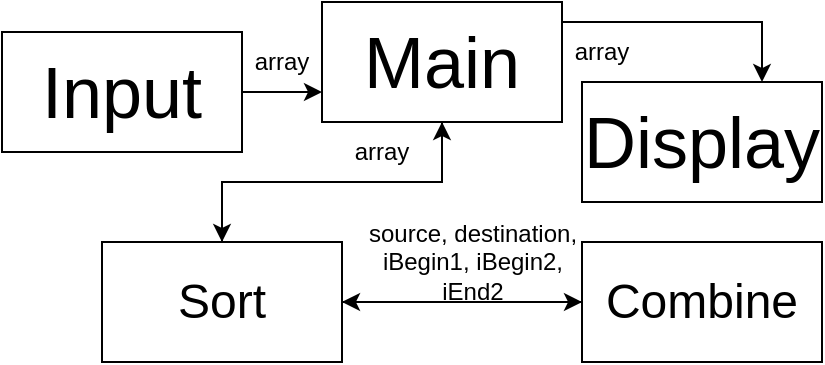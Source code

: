 <mxfile version="22.0.8" type="device">
  <diagram name="Page-1" id="xmxRPIP0L_uw-VZl5J0k">
    <mxGraphModel dx="2241" dy="1066" grid="1" gridSize="10" guides="1" tooltips="1" connect="1" arrows="1" fold="1" page="1" pageScale="1" pageWidth="850" pageHeight="1100" math="0" shadow="0">
      <root>
        <mxCell id="0" />
        <mxCell id="1" parent="0" />
        <mxCell id="1ZcIljTKb-19BykYpcTP-7" value="" style="edgeStyle=orthogonalEdgeStyle;rounded=0;orthogonalLoop=1;jettySize=auto;html=1;" parent="1" source="1ZcIljTKb-19BykYpcTP-1" target="1ZcIljTKb-19BykYpcTP-6" edge="1">
          <mxGeometry relative="1" as="geometry">
            <Array as="points">
              <mxPoint x="580" y="50" />
            </Array>
          </mxGeometry>
        </mxCell>
        <mxCell id="1ZcIljTKb-19BykYpcTP-9" style="edgeStyle=orthogonalEdgeStyle;rounded=0;orthogonalLoop=1;jettySize=auto;html=1;exitX=0.5;exitY=1;exitDx=0;exitDy=0;entryX=0.5;entryY=0;entryDx=0;entryDy=0;" parent="1" source="1ZcIljTKb-19BykYpcTP-1" target="1ZcIljTKb-19BykYpcTP-4" edge="1">
          <mxGeometry relative="1" as="geometry" />
        </mxCell>
        <mxCell id="1ZcIljTKb-19BykYpcTP-1" value="&lt;font style=&quot;font-size: 36px;&quot;&gt;Main&lt;/font&gt;" style="rounded=0;whiteSpace=wrap;html=1;" parent="1" vertex="1">
          <mxGeometry x="360" y="40" width="120" height="60" as="geometry" />
        </mxCell>
        <mxCell id="1ZcIljTKb-19BykYpcTP-10" style="edgeStyle=orthogonalEdgeStyle;rounded=0;orthogonalLoop=1;jettySize=auto;html=1;exitX=1;exitY=0.5;exitDx=0;exitDy=0;entryX=0;entryY=0.75;entryDx=0;entryDy=0;" parent="1" source="1ZcIljTKb-19BykYpcTP-2" target="1ZcIljTKb-19BykYpcTP-1" edge="1">
          <mxGeometry relative="1" as="geometry" />
        </mxCell>
        <mxCell id="1ZcIljTKb-19BykYpcTP-2" value="&lt;font style=&quot;font-size: 36px;&quot;&gt;Input&lt;/font&gt;" style="whiteSpace=wrap;html=1;rounded=0;" parent="1" vertex="1">
          <mxGeometry x="200" y="55" width="120" height="60" as="geometry" />
        </mxCell>
        <mxCell id="1ZcIljTKb-19BykYpcTP-8" style="edgeStyle=orthogonalEdgeStyle;rounded=0;orthogonalLoop=1;jettySize=auto;html=1;exitX=0.5;exitY=0;exitDx=0;exitDy=0;entryX=0.5;entryY=1;entryDx=0;entryDy=0;" parent="1" source="1ZcIljTKb-19BykYpcTP-4" target="1ZcIljTKb-19BykYpcTP-1" edge="1">
          <mxGeometry relative="1" as="geometry" />
        </mxCell>
        <mxCell id="xVI_SBBzscoy6SofADEY-4" value="" style="edgeStyle=orthogonalEdgeStyle;rounded=0;orthogonalLoop=1;jettySize=auto;html=1;" edge="1" parent="1" source="1ZcIljTKb-19BykYpcTP-4" target="xVI_SBBzscoy6SofADEY-3">
          <mxGeometry relative="1" as="geometry" />
        </mxCell>
        <mxCell id="1ZcIljTKb-19BykYpcTP-4" value="&lt;font style=&quot;font-size: 24px;&quot;&gt;Sort&lt;/font&gt;" style="whiteSpace=wrap;html=1;rounded=0;" parent="1" vertex="1">
          <mxGeometry x="250" y="160" width="120" height="60" as="geometry" />
        </mxCell>
        <mxCell id="1ZcIljTKb-19BykYpcTP-6" value="&lt;font style=&quot;font-size: 36px;&quot;&gt;Display&lt;/font&gt;" style="whiteSpace=wrap;html=1;rounded=0;" parent="1" vertex="1">
          <mxGeometry x="490" y="80" width="120" height="60" as="geometry" />
        </mxCell>
        <mxCell id="1ZcIljTKb-19BykYpcTP-11" value="array" style="text;html=1;strokeColor=none;fillColor=none;align=center;verticalAlign=middle;whiteSpace=wrap;rounded=0;" parent="1" vertex="1">
          <mxGeometry x="310" y="55" width="60" height="30" as="geometry" />
        </mxCell>
        <mxCell id="xVI_SBBzscoy6SofADEY-1" value="array" style="text;html=1;strokeColor=none;fillColor=none;align=center;verticalAlign=middle;whiteSpace=wrap;rounded=0;" vertex="1" parent="1">
          <mxGeometry x="360" y="100" width="60" height="30" as="geometry" />
        </mxCell>
        <mxCell id="xVI_SBBzscoy6SofADEY-2" value="array" style="text;html=1;strokeColor=none;fillColor=none;align=center;verticalAlign=middle;whiteSpace=wrap;rounded=0;" vertex="1" parent="1">
          <mxGeometry x="470" y="50" width="60" height="30" as="geometry" />
        </mxCell>
        <mxCell id="xVI_SBBzscoy6SofADEY-5" style="edgeStyle=orthogonalEdgeStyle;rounded=0;orthogonalLoop=1;jettySize=auto;html=1;exitX=0;exitY=0.5;exitDx=0;exitDy=0;entryX=1;entryY=0.5;entryDx=0;entryDy=0;" edge="1" parent="1" source="xVI_SBBzscoy6SofADEY-3" target="1ZcIljTKb-19BykYpcTP-4">
          <mxGeometry relative="1" as="geometry" />
        </mxCell>
        <mxCell id="xVI_SBBzscoy6SofADEY-3" value="&lt;span style=&quot;font-size: 24px;&quot;&gt;Combine&lt;/span&gt;" style="whiteSpace=wrap;html=1;rounded=0;" vertex="1" parent="1">
          <mxGeometry x="490" y="160" width="120" height="60" as="geometry" />
        </mxCell>
        <mxCell id="xVI_SBBzscoy6SofADEY-6" value="source, destination, &lt;br&gt;iBegin1, iBegin2, &lt;br&gt;iEnd2" style="text;html=1;align=center;verticalAlign=middle;resizable=0;points=[];autosize=1;strokeColor=none;fillColor=none;" vertex="1" parent="1">
          <mxGeometry x="370" y="140" width="130" height="60" as="geometry" />
        </mxCell>
      </root>
    </mxGraphModel>
  </diagram>
</mxfile>
